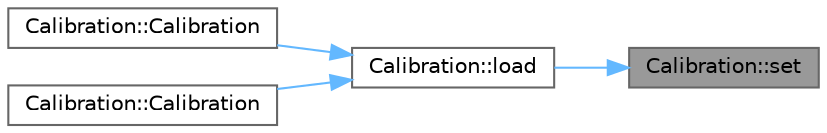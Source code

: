 digraph "Calibration::set"
{
 // LATEX_PDF_SIZE
  bgcolor="transparent";
  edge [fontname=Helvetica,fontsize=10,labelfontname=Helvetica,labelfontsize=10];
  node [fontname=Helvetica,fontsize=10,shape=box,height=0.2,width=0.4];
  rankdir="RL";
  Node1 [id="Node000001",label="Calibration::set",height=0.2,width=0.4,color="gray40", fillcolor="grey60", style="filled", fontcolor="black",tooltip=" "];
  Node1 -> Node2 [id="edge1_Node000001_Node000002",dir="back",color="steelblue1",style="solid",tooltip=" "];
  Node2 [id="Node000002",label="Calibration::load",height=0.2,width=0.4,color="grey40", fillcolor="white", style="filled",URL="$class_calibration.html#a1e2545538309227a0e38716a852b47f3",tooltip=" "];
  Node2 -> Node3 [id="edge2_Node000002_Node000003",dir="back",color="steelblue1",style="solid",tooltip=" "];
  Node3 [id="Node000003",label="Calibration::Calibration",height=0.2,width=0.4,color="grey40", fillcolor="white", style="filled",URL="$class_calibration.html#ac6566c2c207b4a767a69163178ff3e1e",tooltip=" "];
  Node2 -> Node4 [id="edge3_Node000002_Node000004",dir="back",color="steelblue1",style="solid",tooltip=" "];
  Node4 [id="Node000004",label="Calibration::Calibration",height=0.2,width=0.4,color="grey40", fillcolor="white", style="filled",URL="$class_calibration.html#a55032501d7ae4549fcd619d0dd06ab35",tooltip=" "];
}
